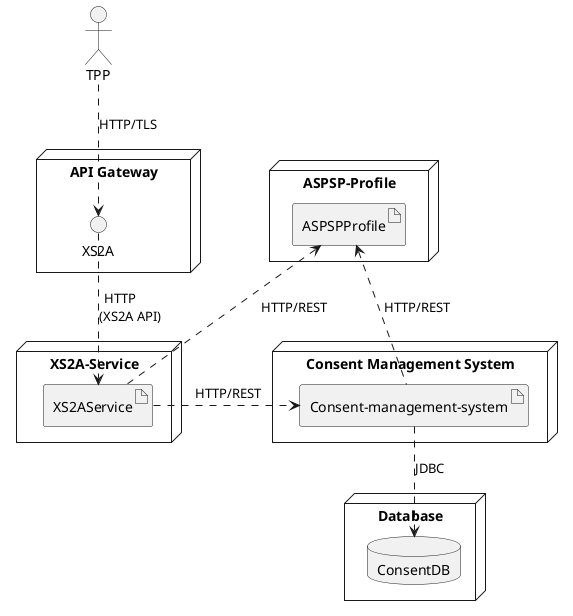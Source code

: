 @startuml

actor TPP

node "API Gateway" as node_gw {
    interface XS2A
}

TPP ..> XS2A: HTTP/TLS


node "ASPSP-Profile" {
    artifact "ASPSPProfile"
}

node "XS2A-Service" as node_xs2a {
    artifact XS2AService
}

XS2A ..> XS2AService : "HTTP            \n(XS2A API)      "


node "Consent Management System" {
    artifact "Consent-management-system" as CMS
}

ASPSPProfile <.. CMS : "HTTP/REST"
ASPSPProfile <.. XS2AService: "HTTP/REST"
XS2AService .> CMS : "       HTTP/REST      "

node Database {
    database ConsentDB
}

CMS ..> ConsentDB: JDBC

@enduml
